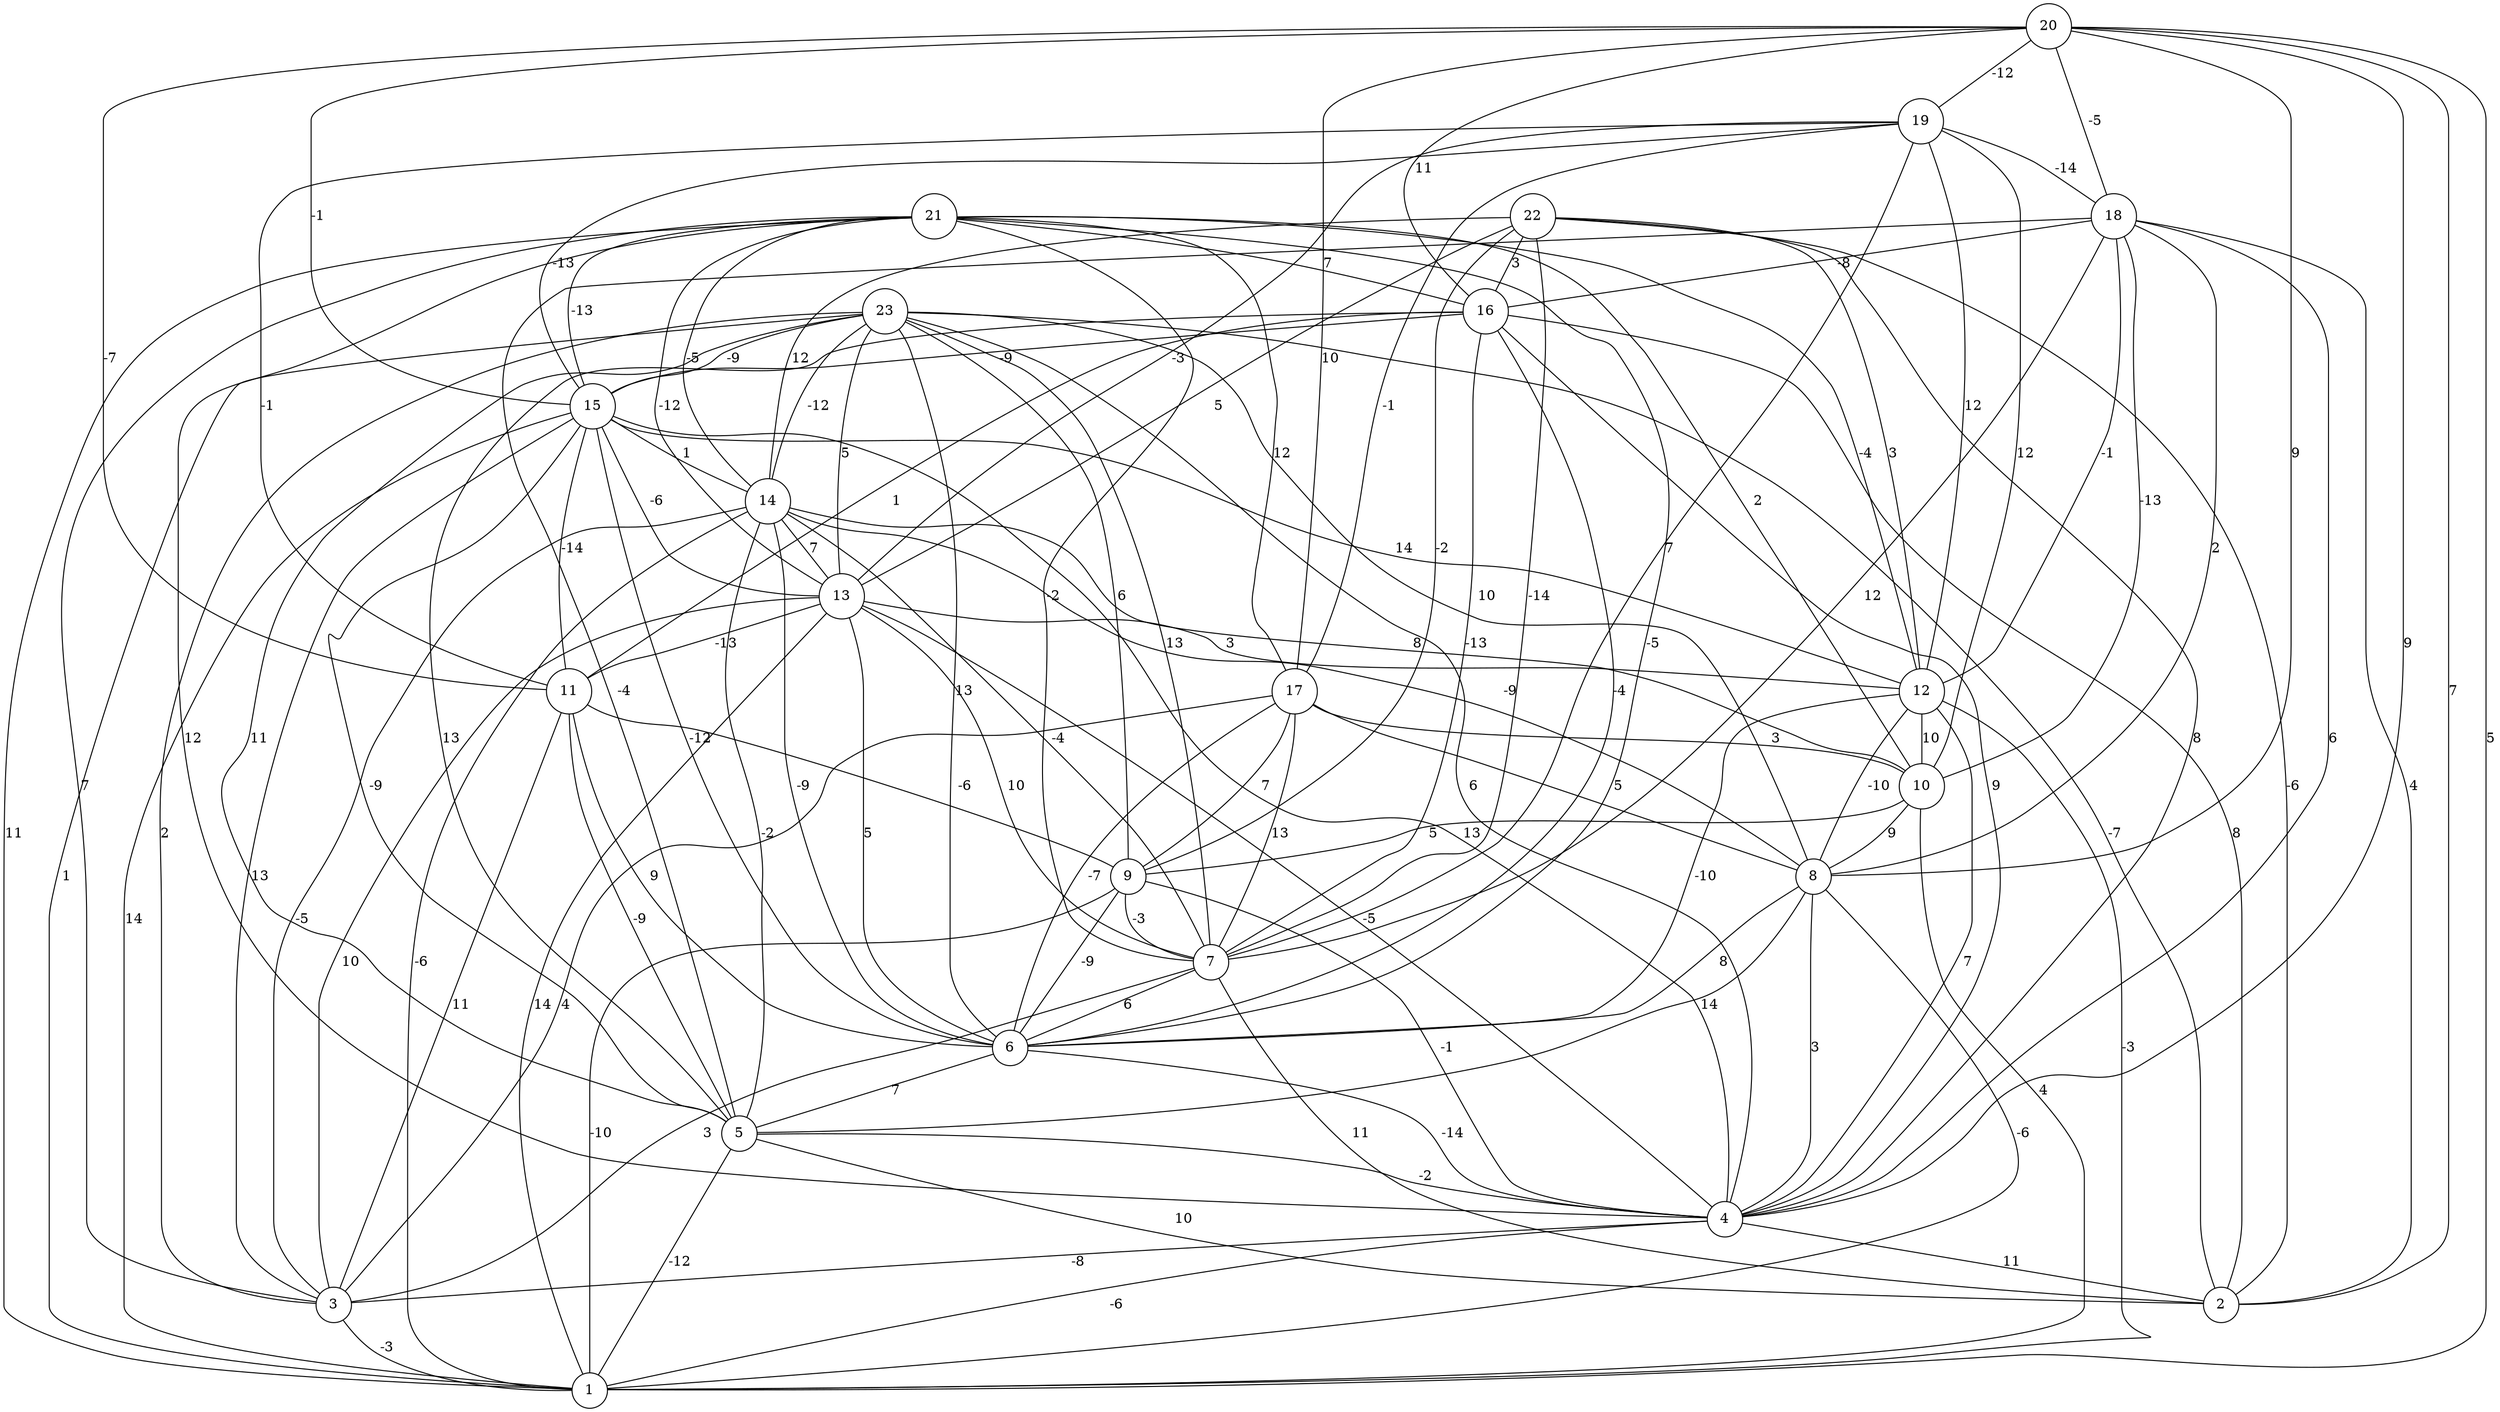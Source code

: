 graph { 
	 fontname="Helvetica,Arial,sans-serif" 
	 node [shape = circle]; 
	 23 -- 1 [label = "1"];
	 23 -- 2 [label = "-7"];
	 23 -- 3 [label = "2"];
	 23 -- 4 [label = "6"];
	 23 -- 5 [label = "11"];
	 23 -- 6 [label = "13"];
	 23 -- 7 [label = "13"];
	 23 -- 8 [label = "10"];
	 23 -- 9 [label = "6"];
	 23 -- 13 [label = "5"];
	 23 -- 14 [label = "-12"];
	 23 -- 15 [label = "-9"];
	 22 -- 2 [label = "-6"];
	 22 -- 4 [label = "8"];
	 22 -- 7 [label = "-14"];
	 22 -- 9 [label = "-2"];
	 22 -- 12 [label = "3"];
	 22 -- 13 [label = "5"];
	 22 -- 14 [label = "12"];
	 22 -- 16 [label = "3"];
	 21 -- 1 [label = "11"];
	 21 -- 3 [label = "7"];
	 21 -- 4 [label = "12"];
	 21 -- 6 [label = "-5"];
	 21 -- 7 [label = "-2"];
	 21 -- 10 [label = "2"];
	 21 -- 12 [label = "-4"];
	 21 -- 13 [label = "-12"];
	 21 -- 14 [label = "-5"];
	 21 -- 15 [label = "-13"];
	 21 -- 16 [label = "7"];
	 21 -- 17 [label = "12"];
	 20 -- 1 [label = "5"];
	 20 -- 2 [label = "7"];
	 20 -- 4 [label = "9"];
	 20 -- 8 [label = "9"];
	 20 -- 11 [label = "-7"];
	 20 -- 15 [label = "-1"];
	 20 -- 16 [label = "11"];
	 20 -- 17 [label = "10"];
	 20 -- 18 [label = "-5"];
	 20 -- 19 [label = "-12"];
	 19 -- 7 [label = "7"];
	 19 -- 10 [label = "12"];
	 19 -- 11 [label = "-1"];
	 19 -- 12 [label = "12"];
	 19 -- 13 [label = "-3"];
	 19 -- 15 [label = "-13"];
	 19 -- 17 [label = "-1"];
	 19 -- 18 [label = "-14"];
	 18 -- 2 [label = "4"];
	 18 -- 4 [label = "6"];
	 18 -- 5 [label = "-4"];
	 18 -- 7 [label = "12"];
	 18 -- 8 [label = "2"];
	 18 -- 10 [label = "-13"];
	 18 -- 12 [label = "-1"];
	 18 -- 16 [label = "-8"];
	 17 -- 3 [label = "4"];
	 17 -- 6 [label = "-7"];
	 17 -- 7 [label = "13"];
	 17 -- 8 [label = "5"];
	 17 -- 9 [label = "7"];
	 17 -- 10 [label = "3"];
	 16 -- 2 [label = "8"];
	 16 -- 4 [label = "9"];
	 16 -- 5 [label = "13"];
	 16 -- 6 [label = "-4"];
	 16 -- 7 [label = "-13"];
	 16 -- 11 [label = "1"];
	 16 -- 15 [label = "-9"];
	 15 -- 1 [label = "14"];
	 15 -- 3 [label = "13"];
	 15 -- 4 [label = "13"];
	 15 -- 5 [label = "-9"];
	 15 -- 6 [label = "-12"];
	 15 -- 11 [label = "-14"];
	 15 -- 12 [label = "14"];
	 15 -- 13 [label = "-6"];
	 15 -- 14 [label = "1"];
	 14 -- 1 [label = "-6"];
	 14 -- 3 [label = "-5"];
	 14 -- 5 [label = "-2"];
	 14 -- 6 [label = "-9"];
	 14 -- 7 [label = "-4"];
	 14 -- 8 [label = "-9"];
	 14 -- 10 [label = "8"];
	 14 -- 13 [label = "7"];
	 13 -- 1 [label = "14"];
	 13 -- 3 [label = "10"];
	 13 -- 4 [label = "-5"];
	 13 -- 6 [label = "5"];
	 13 -- 7 [label = "10"];
	 13 -- 11 [label = "-13"];
	 13 -- 12 [label = "3"];
	 12 -- 1 [label = "-3"];
	 12 -- 4 [label = "7"];
	 12 -- 6 [label = "-10"];
	 12 -- 8 [label = "-10"];
	 12 -- 10 [label = "10"];
	 11 -- 3 [label = "11"];
	 11 -- 5 [label = "-9"];
	 11 -- 6 [label = "9"];
	 11 -- 9 [label = "-6"];
	 10 -- 1 [label = "4"];
	 10 -- 8 [label = "9"];
	 10 -- 9 [label = "5"];
	 9 -- 1 [label = "-10"];
	 9 -- 4 [label = "-1"];
	 9 -- 6 [label = "-9"];
	 9 -- 7 [label = "-3"];
	 8 -- 1 [label = "-6"];
	 8 -- 4 [label = "3"];
	 8 -- 5 [label = "14"];
	 8 -- 6 [label = "8"];
	 7 -- 2 [label = "11"];
	 7 -- 3 [label = "3"];
	 7 -- 6 [label = "6"];
	 6 -- 4 [label = "-14"];
	 6 -- 5 [label = "7"];
	 5 -- 1 [label = "-12"];
	 5 -- 2 [label = "10"];
	 5 -- 4 [label = "-2"];
	 4 -- 1 [label = "-6"];
	 4 -- 2 [label = "11"];
	 4 -- 3 [label = "-8"];
	 3 -- 1 [label = "-3"];
	 1;
	 2;
	 3;
	 4;
	 5;
	 6;
	 7;
	 8;
	 9;
	 10;
	 11;
	 12;
	 13;
	 14;
	 15;
	 16;
	 17;
	 18;
	 19;
	 20;
	 21;
	 22;
	 23;
}

